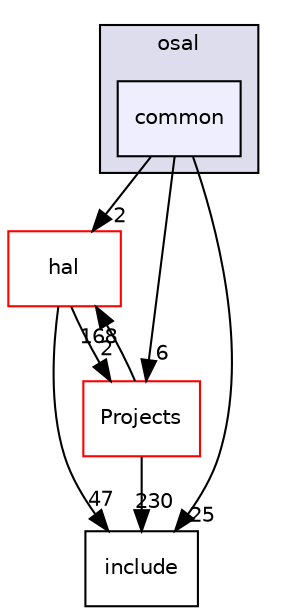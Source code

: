 digraph "C:/Work.git/ble/BLE-CC254x-1.4.0/Components/osal/common" {
  compound=true
  node [ fontsize="10", fontname="Helvetica"];
  edge [ labelfontsize="10", labelfontname="Helvetica"];
  subgraph clusterdir_781362c2f1976cc08ba92fa142a04878 {
    graph [ bgcolor="#ddddee", pencolor="black", label="osal" fontname="Helvetica", fontsize="10", URL="dir_781362c2f1976cc08ba92fa142a04878.html"]
  dir_22a09cbb4db46cb70dfe33bc130beaf1 [shape=box, label="common", style="filled", fillcolor="#eeeeff", pencolor="black", URL="dir_22a09cbb4db46cb70dfe33bc130beaf1.html"];
  }
  dir_cee72f2caaa4e11cc73a20c481630d7d [shape=box label="hal" fillcolor="white" style="filled" color="red" URL="dir_cee72f2caaa4e11cc73a20c481630d7d.html"];
  dir_81f75ff50ab9f0dc2b2eac8f3c524d33 [shape=box label="include" URL="dir_81f75ff50ab9f0dc2b2eac8f3c524d33.html"];
  dir_a290a1bf70da03a008194e36703a796c [shape=box label="Projects" fillcolor="white" style="filled" color="red" URL="dir_a290a1bf70da03a008194e36703a796c.html"];
  dir_cee72f2caaa4e11cc73a20c481630d7d->dir_81f75ff50ab9f0dc2b2eac8f3c524d33 [headlabel="47", labeldistance=1.5 headhref="dir_000008_000036.html"];
  dir_cee72f2caaa4e11cc73a20c481630d7d->dir_a290a1bf70da03a008194e36703a796c [headlabel="2", labeldistance=1.5 headhref="dir_000008_000014.html"];
  dir_22a09cbb4db46cb70dfe33bc130beaf1->dir_cee72f2caaa4e11cc73a20c481630d7d [headlabel="2", labeldistance=1.5 headhref="dir_000035_000008.html"];
  dir_22a09cbb4db46cb70dfe33bc130beaf1->dir_81f75ff50ab9f0dc2b2eac8f3c524d33 [headlabel="25", labeldistance=1.5 headhref="dir_000035_000036.html"];
  dir_22a09cbb4db46cb70dfe33bc130beaf1->dir_a290a1bf70da03a008194e36703a796c [headlabel="6", labeldistance=1.5 headhref="dir_000035_000014.html"];
  dir_a290a1bf70da03a008194e36703a796c->dir_cee72f2caaa4e11cc73a20c481630d7d [headlabel="168", labeldistance=1.5 headhref="dir_000014_000008.html"];
  dir_a290a1bf70da03a008194e36703a796c->dir_81f75ff50ab9f0dc2b2eac8f3c524d33 [headlabel="230", labeldistance=1.5 headhref="dir_000014_000036.html"];
}
